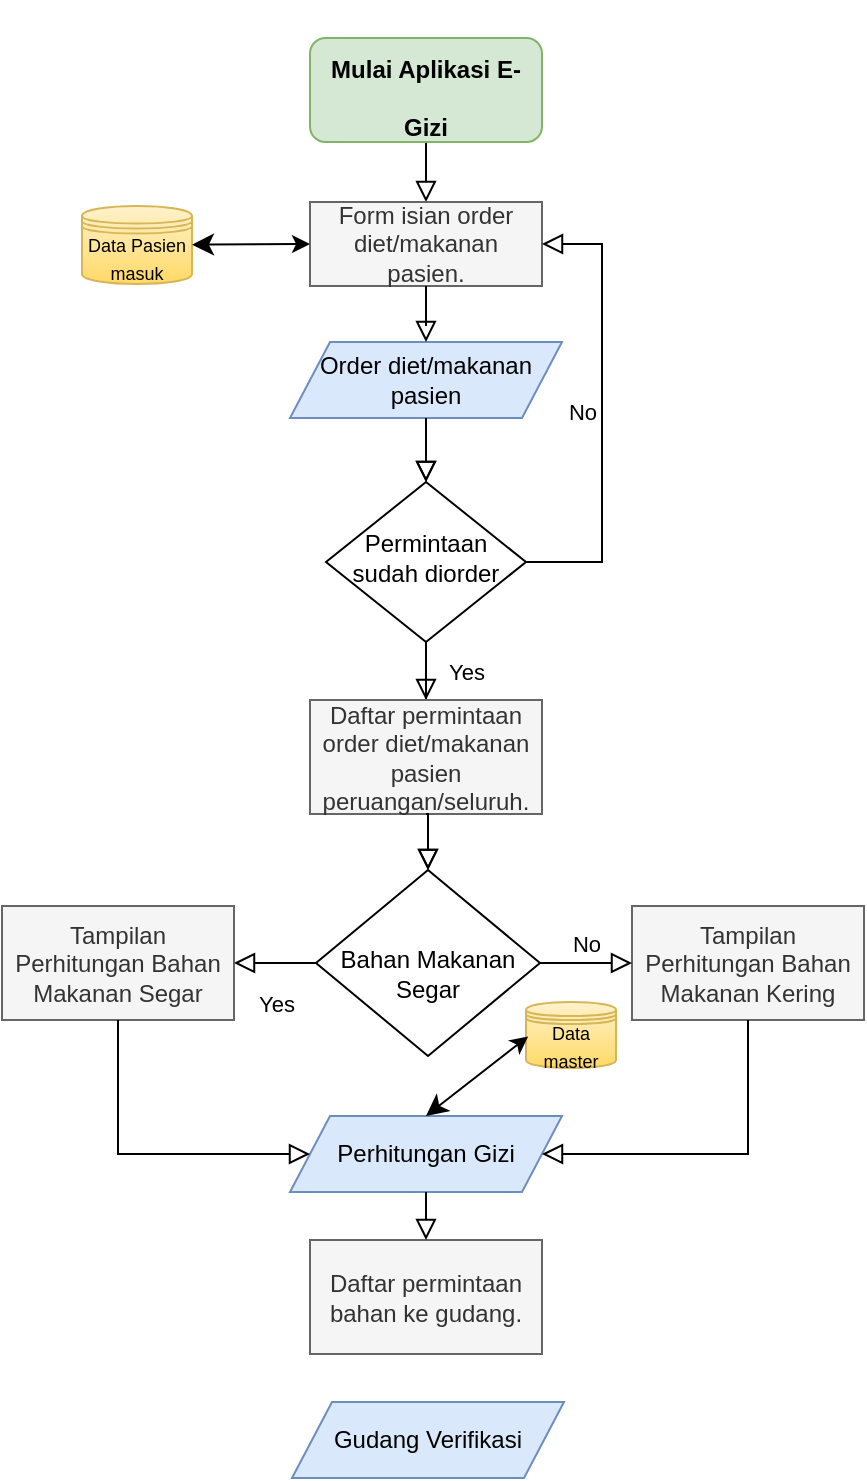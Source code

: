 <mxfile version="17.4.1" type="github">
  <diagram id="C5RBs43oDa-KdzZeNtuy" name="Page-1">
    <mxGraphModel dx="585" dy="1515" grid="1" gridSize="10" guides="1" tooltips="1" connect="1" arrows="1" fold="1" page="1" pageScale="1" pageWidth="827" pageHeight="1169" math="0" shadow="0">
      <root>
        <mxCell id="WIyWlLk6GJQsqaUBKTNV-0" />
        <mxCell id="WIyWlLk6GJQsqaUBKTNV-1" parent="WIyWlLk6GJQsqaUBKTNV-0" />
        <mxCell id="WIyWlLk6GJQsqaUBKTNV-2" value="" style="rounded=0;html=1;jettySize=auto;orthogonalLoop=1;fontSize=11;endArrow=block;endFill=0;endSize=8;strokeWidth=1;shadow=0;labelBackgroundColor=none;edgeStyle=orthogonalEdgeStyle;exitX=0.5;exitY=1;exitDx=0;exitDy=0;entryX=0.5;entryY=0;entryDx=0;entryDy=0;" parent="WIyWlLk6GJQsqaUBKTNV-1" source="WIyWlLk6GJQsqaUBKTNV-3" target="IlQoJMEE4Jk0p4qtUGSJ-7" edge="1">
          <mxGeometry relative="1" as="geometry">
            <mxPoint x="412" y="-1" as="sourcePoint" />
            <mxPoint x="412" y="109" as="targetPoint" />
          </mxGeometry>
        </mxCell>
        <mxCell id="WIyWlLk6GJQsqaUBKTNV-3" value="&lt;h1&gt;&lt;font style=&quot;font-size: 12px&quot;&gt;Mulai Aplikasi E-Gizi&lt;/font&gt;&lt;/h1&gt;" style="rounded=1;whiteSpace=wrap;html=1;fontSize=12;glass=0;strokeWidth=1;shadow=0;fillColor=#d5e8d4;fontStyle=1;strokeColor=#82b366;" parent="WIyWlLk6GJQsqaUBKTNV-1" vertex="1">
          <mxGeometry x="354" y="8" width="116" height="52" as="geometry" />
        </mxCell>
        <mxCell id="WIyWlLk6GJQsqaUBKTNV-4" value="Yes" style="rounded=0;html=1;jettySize=auto;orthogonalLoop=1;fontSize=11;endArrow=block;endFill=0;endSize=8;strokeWidth=1;shadow=0;labelBackgroundColor=none;edgeStyle=orthogonalEdgeStyle;exitX=0.5;exitY=1;exitDx=0;exitDy=0;entryX=0.5;entryY=0;entryDx=0;entryDy=0;" parent="WIyWlLk6GJQsqaUBKTNV-1" source="WIyWlLk6GJQsqaUBKTNV-6" target="IlQoJMEE4Jk0p4qtUGSJ-15" edge="1">
          <mxGeometry y="20" relative="1" as="geometry">
            <mxPoint as="offset" />
            <mxPoint x="412" y="309" as="sourcePoint" />
            <mxPoint x="412" y="400" as="targetPoint" />
          </mxGeometry>
        </mxCell>
        <mxCell id="IlQoJMEE4Jk0p4qtUGSJ-38" value="" style="edgeStyle=orthogonalEdgeStyle;shape=connector;rounded=0;orthogonalLoop=1;jettySize=auto;html=1;shadow=0;labelBackgroundColor=none;labelBorderColor=none;fontFamily=Helvetica;fontSize=5;fontColor=default;endArrow=block;endFill=0;endSize=8;strokeColor=default;strokeWidth=1;" edge="1" parent="WIyWlLk6GJQsqaUBKTNV-1" source="WIyWlLk6GJQsqaUBKTNV-6" target="IlQoJMEE4Jk0p4qtUGSJ-37">
          <mxGeometry relative="1" as="geometry" />
        </mxCell>
        <mxCell id="WIyWlLk6GJQsqaUBKTNV-6" value="Permintaan sudah diorder" style="rhombus;whiteSpace=wrap;html=1;shadow=0;fontFamily=Helvetica;fontSize=12;align=center;strokeWidth=1;spacing=6;spacingTop=-4;" parent="WIyWlLk6GJQsqaUBKTNV-1" vertex="1">
          <mxGeometry x="362" y="230" width="100" height="80" as="geometry" />
        </mxCell>
        <mxCell id="IlQoJMEE4Jk0p4qtUGSJ-7" value="Form isian order diet/makanan pasien." style="rounded=0;whiteSpace=wrap;html=1;fillColor=#f5f5f5;strokeColor=#666666;fontColor=#333333;" vertex="1" parent="WIyWlLk6GJQsqaUBKTNV-1">
          <mxGeometry x="354" y="90" width="116" height="42" as="geometry" />
        </mxCell>
        <mxCell id="IlQoJMEE4Jk0p4qtUGSJ-49" value="" style="edgeStyle=orthogonalEdgeStyle;shape=connector;rounded=0;orthogonalLoop=1;jettySize=auto;html=1;shadow=0;labelBackgroundColor=none;labelBorderColor=none;fontFamily=Helvetica;fontSize=5;fontColor=default;endArrow=block;endFill=0;endSize=8;strokeColor=default;strokeWidth=1;" edge="1" parent="WIyWlLk6GJQsqaUBKTNV-1" source="IlQoJMEE4Jk0p4qtUGSJ-8" target="WIyWlLk6GJQsqaUBKTNV-6">
          <mxGeometry relative="1" as="geometry" />
        </mxCell>
        <mxCell id="IlQoJMEE4Jk0p4qtUGSJ-8" value="Order diet/makanan pasien" style="shape=parallelogram;perimeter=parallelogramPerimeter;whiteSpace=wrap;html=1;fixedSize=1;fontSize=12;fillColor=#dae8fc;strokeColor=#6c8ebf;" vertex="1" parent="WIyWlLk6GJQsqaUBKTNV-1">
          <mxGeometry x="344" y="160" width="136" height="38" as="geometry" />
        </mxCell>
        <mxCell id="IlQoJMEE4Jk0p4qtUGSJ-9" value="" style="rounded=0;html=1;jettySize=auto;orthogonalLoop=1;fontSize=11;endArrow=block;endFill=0;endSize=8;strokeWidth=1;shadow=0;labelBackgroundColor=none;edgeStyle=orthogonalEdgeStyle;exitX=0.5;exitY=1;exitDx=0;exitDy=0;" edge="1" parent="WIyWlLk6GJQsqaUBKTNV-1" source="IlQoJMEE4Jk0p4qtUGSJ-7" target="IlQoJMEE4Jk0p4qtUGSJ-8">
          <mxGeometry relative="1" as="geometry">
            <mxPoint x="412" y="179" as="sourcePoint" />
            <mxPoint x="411" y="219" as="targetPoint" />
            <Array as="points" />
          </mxGeometry>
        </mxCell>
        <mxCell id="IlQoJMEE4Jk0p4qtUGSJ-12" value="" style="rounded=0;html=1;jettySize=auto;orthogonalLoop=1;fontSize=11;endArrow=block;endFill=0;endSize=8;strokeWidth=1;shadow=0;labelBackgroundColor=none;edgeStyle=orthogonalEdgeStyle;exitX=0.5;exitY=1;exitDx=0;exitDy=0;entryX=0.5;entryY=0;entryDx=0;entryDy=0;" edge="1" parent="WIyWlLk6GJQsqaUBKTNV-1" source="IlQoJMEE4Jk0p4qtUGSJ-8" target="WIyWlLk6GJQsqaUBKTNV-6">
          <mxGeometry relative="1" as="geometry">
            <mxPoint x="412" y="273" as="sourcePoint" />
            <mxPoint x="412" y="333" as="targetPoint" />
            <Array as="points" />
          </mxGeometry>
        </mxCell>
        <mxCell id="IlQoJMEE4Jk0p4qtUGSJ-15" value="Daftar permintaan order diet/makanan pasien peruangan/seluruh." style="rounded=0;whiteSpace=wrap;html=1;fillColor=#f5f5f5;strokeColor=#666666;fontColor=#333333;" vertex="1" parent="WIyWlLk6GJQsqaUBKTNV-1">
          <mxGeometry x="354" y="339" width="116" height="57" as="geometry" />
        </mxCell>
        <mxCell id="IlQoJMEE4Jk0p4qtUGSJ-21" value="No" style="edgeStyle=orthogonalEdgeStyle;rounded=0;html=1;jettySize=auto;orthogonalLoop=1;fontSize=11;endArrow=block;endFill=0;endSize=8;strokeWidth=1;shadow=0;labelBackgroundColor=none;exitX=1;exitY=0.5;exitDx=0;exitDy=0;entryX=1;entryY=0.5;entryDx=0;entryDy=0;" edge="1" parent="WIyWlLk6GJQsqaUBKTNV-1" source="WIyWlLk6GJQsqaUBKTNV-6" target="IlQoJMEE4Jk0p4qtUGSJ-7">
          <mxGeometry y="10" relative="1" as="geometry">
            <mxPoint as="offset" />
            <mxPoint x="480" y="269.58" as="sourcePoint" />
            <mxPoint x="530" y="269.58" as="targetPoint" />
            <Array as="points">
              <mxPoint x="500" y="270" />
              <mxPoint x="500" y="111" />
            </Array>
          </mxGeometry>
        </mxCell>
        <mxCell id="IlQoJMEE4Jk0p4qtUGSJ-23" value="&lt;font style=&quot;font-size: 9px&quot;&gt;Data Pasien masuk&lt;/font&gt;" style="shape=datastore;whiteSpace=wrap;html=1;fontFamily=Helvetica;fontSize=11;fillColor=#fff2cc;gradientColor=#ffd966;strokeColor=#d6b656;" vertex="1" parent="WIyWlLk6GJQsqaUBKTNV-1">
          <mxGeometry x="240" y="92" width="55" height="39" as="geometry" />
        </mxCell>
        <mxCell id="IlQoJMEE4Jk0p4qtUGSJ-24" value="" style="endArrow=classic;startArrow=classic;html=1;rounded=0;shadow=0;labelBackgroundColor=none;labelBorderColor=none;fontFamily=Helvetica;fontSize=9;fontColor=default;endSize=8;strokeColor=default;strokeWidth=1;shape=connector;exitX=0;exitY=0.5;exitDx=0;exitDy=0;" edge="1" parent="WIyWlLk6GJQsqaUBKTNV-1" source="IlQoJMEE4Jk0p4qtUGSJ-7" target="IlQoJMEE4Jk0p4qtUGSJ-23">
          <mxGeometry width="50" height="50" relative="1" as="geometry">
            <mxPoint x="350" y="110" as="sourcePoint" />
            <mxPoint x="300" y="110" as="targetPoint" />
          </mxGeometry>
        </mxCell>
        <mxCell id="IlQoJMEE4Jk0p4qtUGSJ-27" value="" style="rounded=0;html=1;jettySize=auto;orthogonalLoop=1;fontSize=11;endArrow=block;endFill=0;endSize=8;strokeWidth=1;shadow=0;labelBackgroundColor=none;edgeStyle=orthogonalEdgeStyle;exitX=0.5;exitY=1;exitDx=0;exitDy=0;entryX=0.5;entryY=0;entryDx=0;entryDy=0;" edge="1" parent="WIyWlLk6GJQsqaUBKTNV-1" source="IlQoJMEE4Jk0p4qtUGSJ-15" target="IlQoJMEE4Jk0p4qtUGSJ-37">
          <mxGeometry relative="1" as="geometry">
            <mxPoint x="422" y="208" as="sourcePoint" />
            <mxPoint x="414" y="425" as="targetPoint" />
            <Array as="points" />
          </mxGeometry>
        </mxCell>
        <mxCell id="IlQoJMEE4Jk0p4qtUGSJ-32" value="Perhitungan Gizi" style="shape=parallelogram;perimeter=parallelogramPerimeter;whiteSpace=wrap;html=1;fixedSize=1;fontSize=12;fillColor=#dae8fc;strokeColor=#6c8ebf;" vertex="1" parent="WIyWlLk6GJQsqaUBKTNV-1">
          <mxGeometry x="344" y="547" width="136" height="38" as="geometry" />
        </mxCell>
        <mxCell id="IlQoJMEE4Jk0p4qtUGSJ-33" value="&lt;font style=&quot;font-size: 9px&quot;&gt;Data master&lt;/font&gt;" style="shape=datastore;whiteSpace=wrap;html=1;fontFamily=Helvetica;fontSize=11;fillColor=#fff2cc;gradientColor=#ffd966;strokeColor=#d6b656;" vertex="1" parent="WIyWlLk6GJQsqaUBKTNV-1">
          <mxGeometry x="462" y="490" width="45" height="33" as="geometry" />
        </mxCell>
        <mxCell id="IlQoJMEE4Jk0p4qtUGSJ-34" value="" style="endArrow=classic;startArrow=classic;html=1;rounded=0;shadow=0;labelBackgroundColor=none;labelBorderColor=none;fontFamily=Helvetica;fontSize=9;fontColor=default;endSize=8;strokeColor=default;strokeWidth=1;shape=connector;exitX=0.024;exitY=0.521;exitDx=0;exitDy=0;exitPerimeter=0;entryX=0.5;entryY=0;entryDx=0;entryDy=0;" edge="1" parent="WIyWlLk6GJQsqaUBKTNV-1" source="IlQoJMEE4Jk0p4qtUGSJ-33" target="IlQoJMEE4Jk0p4qtUGSJ-32">
          <mxGeometry width="50" height="50" relative="1" as="geometry">
            <mxPoint x="529" y="653.7" as="sourcePoint" />
            <mxPoint x="580" y="580" as="targetPoint" />
          </mxGeometry>
        </mxCell>
        <mxCell id="IlQoJMEE4Jk0p4qtUGSJ-35" value="Tampilan Perhitungan Bahan Makanan Segar" style="rounded=0;whiteSpace=wrap;html=1;fillColor=#f5f5f5;strokeColor=#666666;fontColor=#333333;" vertex="1" parent="WIyWlLk6GJQsqaUBKTNV-1">
          <mxGeometry x="200" y="442" width="116" height="57" as="geometry" />
        </mxCell>
        <mxCell id="IlQoJMEE4Jk0p4qtUGSJ-36" value="Tampilan Perhitungan Bahan Makanan Kering" style="rounded=0;whiteSpace=wrap;html=1;fillColor=#f5f5f5;strokeColor=#666666;fontColor=#333333;" vertex="1" parent="WIyWlLk6GJQsqaUBKTNV-1">
          <mxGeometry x="515" y="442" width="116" height="57" as="geometry" />
        </mxCell>
        <mxCell id="IlQoJMEE4Jk0p4qtUGSJ-37" value="&lt;br&gt;Bahan Makanan Segar" style="rhombus;whiteSpace=wrap;html=1;shadow=0;fontFamily=Helvetica;fontSize=12;align=center;strokeWidth=1;spacing=6;spacingTop=-4;" vertex="1" parent="WIyWlLk6GJQsqaUBKTNV-1">
          <mxGeometry x="357" y="424" width="112" height="93" as="geometry" />
        </mxCell>
        <mxCell id="IlQoJMEE4Jk0p4qtUGSJ-39" value="Yes" style="rounded=0;html=1;jettySize=auto;orthogonalLoop=1;fontSize=11;endArrow=block;endFill=0;endSize=8;strokeWidth=1;shadow=0;labelBackgroundColor=none;edgeStyle=orthogonalEdgeStyle;exitX=0;exitY=0.5;exitDx=0;exitDy=0;entryX=1;entryY=0.5;entryDx=0;entryDy=0;" edge="1" parent="WIyWlLk6GJQsqaUBKTNV-1" source="IlQoJMEE4Jk0p4qtUGSJ-37" target="IlQoJMEE4Jk0p4qtUGSJ-35">
          <mxGeometry y="20" relative="1" as="geometry">
            <mxPoint as="offset" />
            <mxPoint x="346" y="465" as="sourcePoint" />
            <mxPoint x="346" y="497" as="targetPoint" />
          </mxGeometry>
        </mxCell>
        <mxCell id="IlQoJMEE4Jk0p4qtUGSJ-40" value="No" style="edgeStyle=orthogonalEdgeStyle;rounded=0;html=1;jettySize=auto;orthogonalLoop=1;fontSize=11;endArrow=block;endFill=0;endSize=8;strokeWidth=1;shadow=0;labelBackgroundColor=none;exitX=1;exitY=0.5;exitDx=0;exitDy=0;entryX=0;entryY=0.5;entryDx=0;entryDy=0;" edge="1" parent="WIyWlLk6GJQsqaUBKTNV-1" source="IlQoJMEE4Jk0p4qtUGSJ-37" target="IlQoJMEE4Jk0p4qtUGSJ-36">
          <mxGeometry y="10" relative="1" as="geometry">
            <mxPoint as="offset" />
            <mxPoint x="470" y="470.5" as="sourcePoint" />
            <mxPoint x="516.0" y="470.5" as="targetPoint" />
            <Array as="points" />
          </mxGeometry>
        </mxCell>
        <mxCell id="IlQoJMEE4Jk0p4qtUGSJ-41" value="" style="rounded=0;html=1;jettySize=auto;orthogonalLoop=1;fontSize=11;endArrow=block;endFill=0;endSize=8;strokeWidth=1;shadow=0;labelBackgroundColor=none;edgeStyle=orthogonalEdgeStyle;exitX=0.5;exitY=1;exitDx=0;exitDy=0;entryX=0;entryY=0.5;entryDx=0;entryDy=0;" edge="1" parent="WIyWlLk6GJQsqaUBKTNV-1" source="IlQoJMEE4Jk0p4qtUGSJ-35" target="IlQoJMEE4Jk0p4qtUGSJ-32">
          <mxGeometry relative="1" as="geometry">
            <mxPoint x="280" y="510" as="sourcePoint" />
            <mxPoint x="281" y="538" as="targetPoint" />
            <Array as="points">
              <mxPoint x="258" y="566" />
            </Array>
          </mxGeometry>
        </mxCell>
        <mxCell id="IlQoJMEE4Jk0p4qtUGSJ-42" value="" style="rounded=0;html=1;jettySize=auto;orthogonalLoop=1;fontSize=11;endArrow=block;endFill=0;endSize=8;strokeWidth=1;shadow=0;labelBackgroundColor=none;edgeStyle=orthogonalEdgeStyle;exitX=0.5;exitY=1;exitDx=0;exitDy=0;entryX=1;entryY=0.5;entryDx=0;entryDy=0;" edge="1" parent="WIyWlLk6GJQsqaUBKTNV-1" source="IlQoJMEE4Jk0p4qtUGSJ-36" target="IlQoJMEE4Jk0p4qtUGSJ-32">
          <mxGeometry relative="1" as="geometry">
            <mxPoint x="550.0" y="513.0" as="sourcePoint" />
            <mxPoint x="551" y="541" as="targetPoint" />
            <Array as="points">
              <mxPoint x="573" y="566" />
            </Array>
          </mxGeometry>
        </mxCell>
        <mxCell id="IlQoJMEE4Jk0p4qtUGSJ-46" value="Daftar permintaan bahan ke gudang." style="rounded=0;whiteSpace=wrap;html=1;fillColor=#f5f5f5;strokeColor=#666666;fontColor=#333333;" vertex="1" parent="WIyWlLk6GJQsqaUBKTNV-1">
          <mxGeometry x="354" y="609" width="116" height="57" as="geometry" />
        </mxCell>
        <mxCell id="IlQoJMEE4Jk0p4qtUGSJ-50" value="" style="rounded=0;html=1;jettySize=auto;orthogonalLoop=1;fontSize=11;endArrow=block;endFill=0;endSize=8;strokeWidth=1;shadow=0;labelBackgroundColor=none;edgeStyle=orthogonalEdgeStyle;exitX=0.5;exitY=1;exitDx=0;exitDy=0;entryX=0.5;entryY=0;entryDx=0;entryDy=0;" edge="1" parent="WIyWlLk6GJQsqaUBKTNV-1" source="IlQoJMEE4Jk0p4qtUGSJ-32" target="IlQoJMEE4Jk0p4qtUGSJ-46">
          <mxGeometry relative="1" as="geometry">
            <mxPoint x="411.44" y="600.0" as="sourcePoint" />
            <mxPoint x="411.44" y="632" as="targetPoint" />
            <Array as="points" />
          </mxGeometry>
        </mxCell>
        <mxCell id="IlQoJMEE4Jk0p4qtUGSJ-51" value="Gudang Verifikasi" style="shape=parallelogram;perimeter=parallelogramPerimeter;whiteSpace=wrap;html=1;fixedSize=1;fontSize=12;fillColor=#dae8fc;strokeColor=#6c8ebf;" vertex="1" parent="WIyWlLk6GJQsqaUBKTNV-1">
          <mxGeometry x="345" y="690" width="136" height="38" as="geometry" />
        </mxCell>
      </root>
    </mxGraphModel>
  </diagram>
</mxfile>
